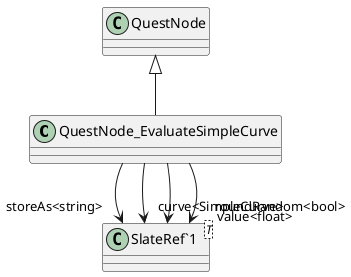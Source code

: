 @startuml
class QuestNode_EvaluateSimpleCurve {
}
class "SlateRef`1"<T> {
}
QuestNode <|-- QuestNode_EvaluateSimpleCurve
QuestNode_EvaluateSimpleCurve --> "storeAs<string>" "SlateRef`1"
QuestNode_EvaluateSimpleCurve --> "curve<SimpleCurve>" "SlateRef`1"
QuestNode_EvaluateSimpleCurve --> "value<float>" "SlateRef`1"
QuestNode_EvaluateSimpleCurve --> "roundRandom<bool>" "SlateRef`1"
@enduml
